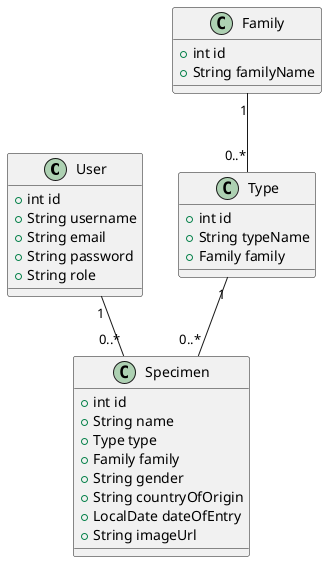 @startuml
class User {
    + int id
    + String username
    + String email
    + String password
    + String role
}

class Family {
    + int id
    + String familyName
}

class Type {
    + int id
    + String typeName
    + Family family
}

class Specimen {
    + int id
    + String name
    + Type type
    + Family family
    + String gender
    + String countryOfOrigin
    + LocalDate dateOfEntry
    + String imageUrl
}

User "1" -- "0..*" Specimen
Family "1" -- "0..*" Type
Type "1" -- "0..*" Specimen
@enduml
